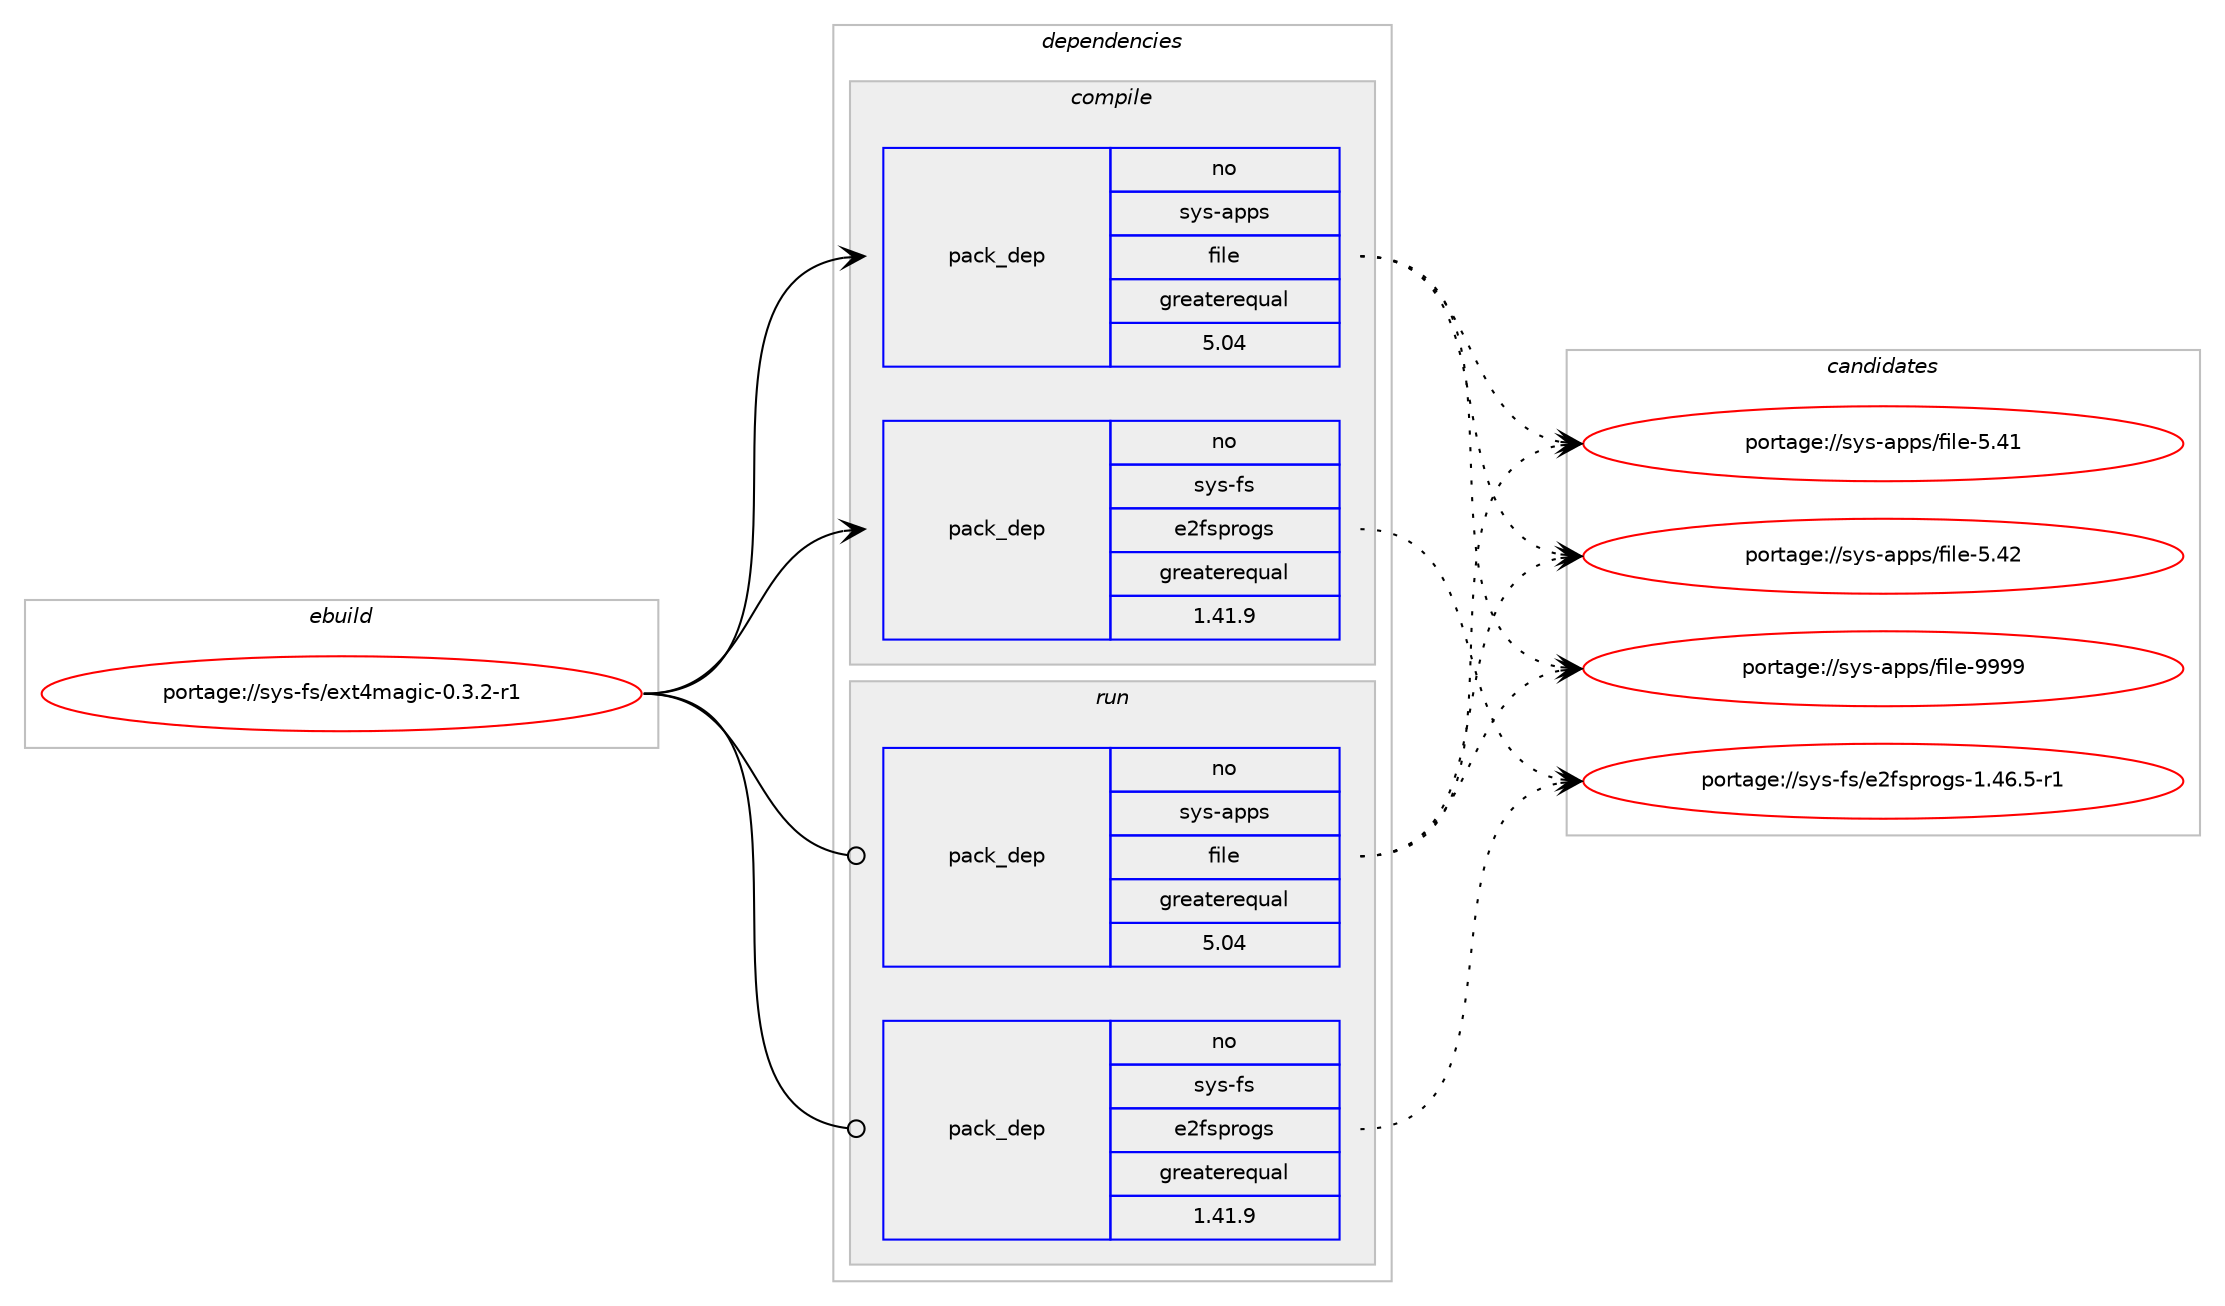 digraph prolog {

# *************
# Graph options
# *************

newrank=true;
concentrate=true;
compound=true;
graph [rankdir=LR,fontname=Helvetica,fontsize=10,ranksep=1.5];#, ranksep=2.5, nodesep=0.2];
edge  [arrowhead=vee];
node  [fontname=Helvetica,fontsize=10];

# **********
# The ebuild
# **********

subgraph cluster_leftcol {
color=gray;
rank=same;
label=<<i>ebuild</i>>;
id [label="portage://sys-fs/ext4magic-0.3.2-r1", color=red, width=4, href="../sys-fs/ext4magic-0.3.2-r1.svg"];
}

# ****************
# The dependencies
# ****************

subgraph cluster_midcol {
color=gray;
label=<<i>dependencies</i>>;
subgraph cluster_compile {
fillcolor="#eeeeee";
style=filled;
label=<<i>compile</i>>;
# *** BEGIN UNKNOWN DEPENDENCY TYPE (TODO) ***
# id -> package_dependency(portage://sys-fs/ext4magic-0.3.2-r1,install,no,app-arch,bzip2,none,[,,],[],[])
# *** END UNKNOWN DEPENDENCY TYPE (TODO) ***

subgraph pack87 {
dependency185 [label=<<TABLE BORDER="0" CELLBORDER="1" CELLSPACING="0" CELLPADDING="4" WIDTH="220"><TR><TD ROWSPAN="6" CELLPADDING="30">pack_dep</TD></TR><TR><TD WIDTH="110">no</TD></TR><TR><TD>sys-apps</TD></TR><TR><TD>file</TD></TR><TR><TD>greaterequal</TD></TR><TR><TD>5.04</TD></TR></TABLE>>, shape=none, color=blue];
}
id:e -> dependency185:w [weight=20,style="solid",arrowhead="vee"];
# *** BEGIN UNKNOWN DEPENDENCY TYPE (TODO) ***
# id -> package_dependency(portage://sys-fs/ext4magic-0.3.2-r1,install,no,sys-apps,util-linux,none,[,,],[],[])
# *** END UNKNOWN DEPENDENCY TYPE (TODO) ***

subgraph pack88 {
dependency186 [label=<<TABLE BORDER="0" CELLBORDER="1" CELLSPACING="0" CELLPADDING="4" WIDTH="220"><TR><TD ROWSPAN="6" CELLPADDING="30">pack_dep</TD></TR><TR><TD WIDTH="110">no</TD></TR><TR><TD>sys-fs</TD></TR><TR><TD>e2fsprogs</TD></TR><TR><TD>greaterequal</TD></TR><TR><TD>1.41.9</TD></TR></TABLE>>, shape=none, color=blue];
}
id:e -> dependency186:w [weight=20,style="solid",arrowhead="vee"];
# *** BEGIN UNKNOWN DEPENDENCY TYPE (TODO) ***
# id -> package_dependency(portage://sys-fs/ext4magic-0.3.2-r1,install,no,sys-libs,zlib,none,[,,],[],[])
# *** END UNKNOWN DEPENDENCY TYPE (TODO) ***

}
subgraph cluster_compileandrun {
fillcolor="#eeeeee";
style=filled;
label=<<i>compile and run</i>>;
}
subgraph cluster_run {
fillcolor="#eeeeee";
style=filled;
label=<<i>run</i>>;
# *** BEGIN UNKNOWN DEPENDENCY TYPE (TODO) ***
# id -> package_dependency(portage://sys-fs/ext4magic-0.3.2-r1,run,no,app-arch,bzip2,none,[,,],[],[])
# *** END UNKNOWN DEPENDENCY TYPE (TODO) ***

subgraph pack89 {
dependency187 [label=<<TABLE BORDER="0" CELLBORDER="1" CELLSPACING="0" CELLPADDING="4" WIDTH="220"><TR><TD ROWSPAN="6" CELLPADDING="30">pack_dep</TD></TR><TR><TD WIDTH="110">no</TD></TR><TR><TD>sys-apps</TD></TR><TR><TD>file</TD></TR><TR><TD>greaterequal</TD></TR><TR><TD>5.04</TD></TR></TABLE>>, shape=none, color=blue];
}
id:e -> dependency187:w [weight=20,style="solid",arrowhead="odot"];
# *** BEGIN UNKNOWN DEPENDENCY TYPE (TODO) ***
# id -> package_dependency(portage://sys-fs/ext4magic-0.3.2-r1,run,no,sys-apps,util-linux,none,[,,],[],[])
# *** END UNKNOWN DEPENDENCY TYPE (TODO) ***

subgraph pack90 {
dependency188 [label=<<TABLE BORDER="0" CELLBORDER="1" CELLSPACING="0" CELLPADDING="4" WIDTH="220"><TR><TD ROWSPAN="6" CELLPADDING="30">pack_dep</TD></TR><TR><TD WIDTH="110">no</TD></TR><TR><TD>sys-fs</TD></TR><TR><TD>e2fsprogs</TD></TR><TR><TD>greaterequal</TD></TR><TR><TD>1.41.9</TD></TR></TABLE>>, shape=none, color=blue];
}
id:e -> dependency188:w [weight=20,style="solid",arrowhead="odot"];
# *** BEGIN UNKNOWN DEPENDENCY TYPE (TODO) ***
# id -> package_dependency(portage://sys-fs/ext4magic-0.3.2-r1,run,no,sys-libs,zlib,none,[,,],[],[])
# *** END UNKNOWN DEPENDENCY TYPE (TODO) ***

}
}

# **************
# The candidates
# **************

subgraph cluster_choices {
rank=same;
color=gray;
label=<<i>candidates</i>>;

subgraph choice87 {
color=black;
nodesep=1;
choice1151211154597112112115471021051081014553465249 [label="portage://sys-apps/file-5.41", color=red, width=4,href="../sys-apps/file-5.41.svg"];
choice1151211154597112112115471021051081014553465250 [label="portage://sys-apps/file-5.42", color=red, width=4,href="../sys-apps/file-5.42.svg"];
choice1151211154597112112115471021051081014557575757 [label="portage://sys-apps/file-9999", color=red, width=4,href="../sys-apps/file-9999.svg"];
dependency185:e -> choice1151211154597112112115471021051081014553465249:w [style=dotted,weight="100"];
dependency185:e -> choice1151211154597112112115471021051081014553465250:w [style=dotted,weight="100"];
dependency185:e -> choice1151211154597112112115471021051081014557575757:w [style=dotted,weight="100"];
}
subgraph choice88 {
color=black;
nodesep=1;
choice115121115451021154710150102115112114111103115454946525446534511449 [label="portage://sys-fs/e2fsprogs-1.46.5-r1", color=red, width=4,href="../sys-fs/e2fsprogs-1.46.5-r1.svg"];
dependency186:e -> choice115121115451021154710150102115112114111103115454946525446534511449:w [style=dotted,weight="100"];
}
subgraph choice89 {
color=black;
nodesep=1;
choice1151211154597112112115471021051081014553465249 [label="portage://sys-apps/file-5.41", color=red, width=4,href="../sys-apps/file-5.41.svg"];
choice1151211154597112112115471021051081014553465250 [label="portage://sys-apps/file-5.42", color=red, width=4,href="../sys-apps/file-5.42.svg"];
choice1151211154597112112115471021051081014557575757 [label="portage://sys-apps/file-9999", color=red, width=4,href="../sys-apps/file-9999.svg"];
dependency187:e -> choice1151211154597112112115471021051081014553465249:w [style=dotted,weight="100"];
dependency187:e -> choice1151211154597112112115471021051081014553465250:w [style=dotted,weight="100"];
dependency187:e -> choice1151211154597112112115471021051081014557575757:w [style=dotted,weight="100"];
}
subgraph choice90 {
color=black;
nodesep=1;
choice115121115451021154710150102115112114111103115454946525446534511449 [label="portage://sys-fs/e2fsprogs-1.46.5-r1", color=red, width=4,href="../sys-fs/e2fsprogs-1.46.5-r1.svg"];
dependency188:e -> choice115121115451021154710150102115112114111103115454946525446534511449:w [style=dotted,weight="100"];
}
}

}
